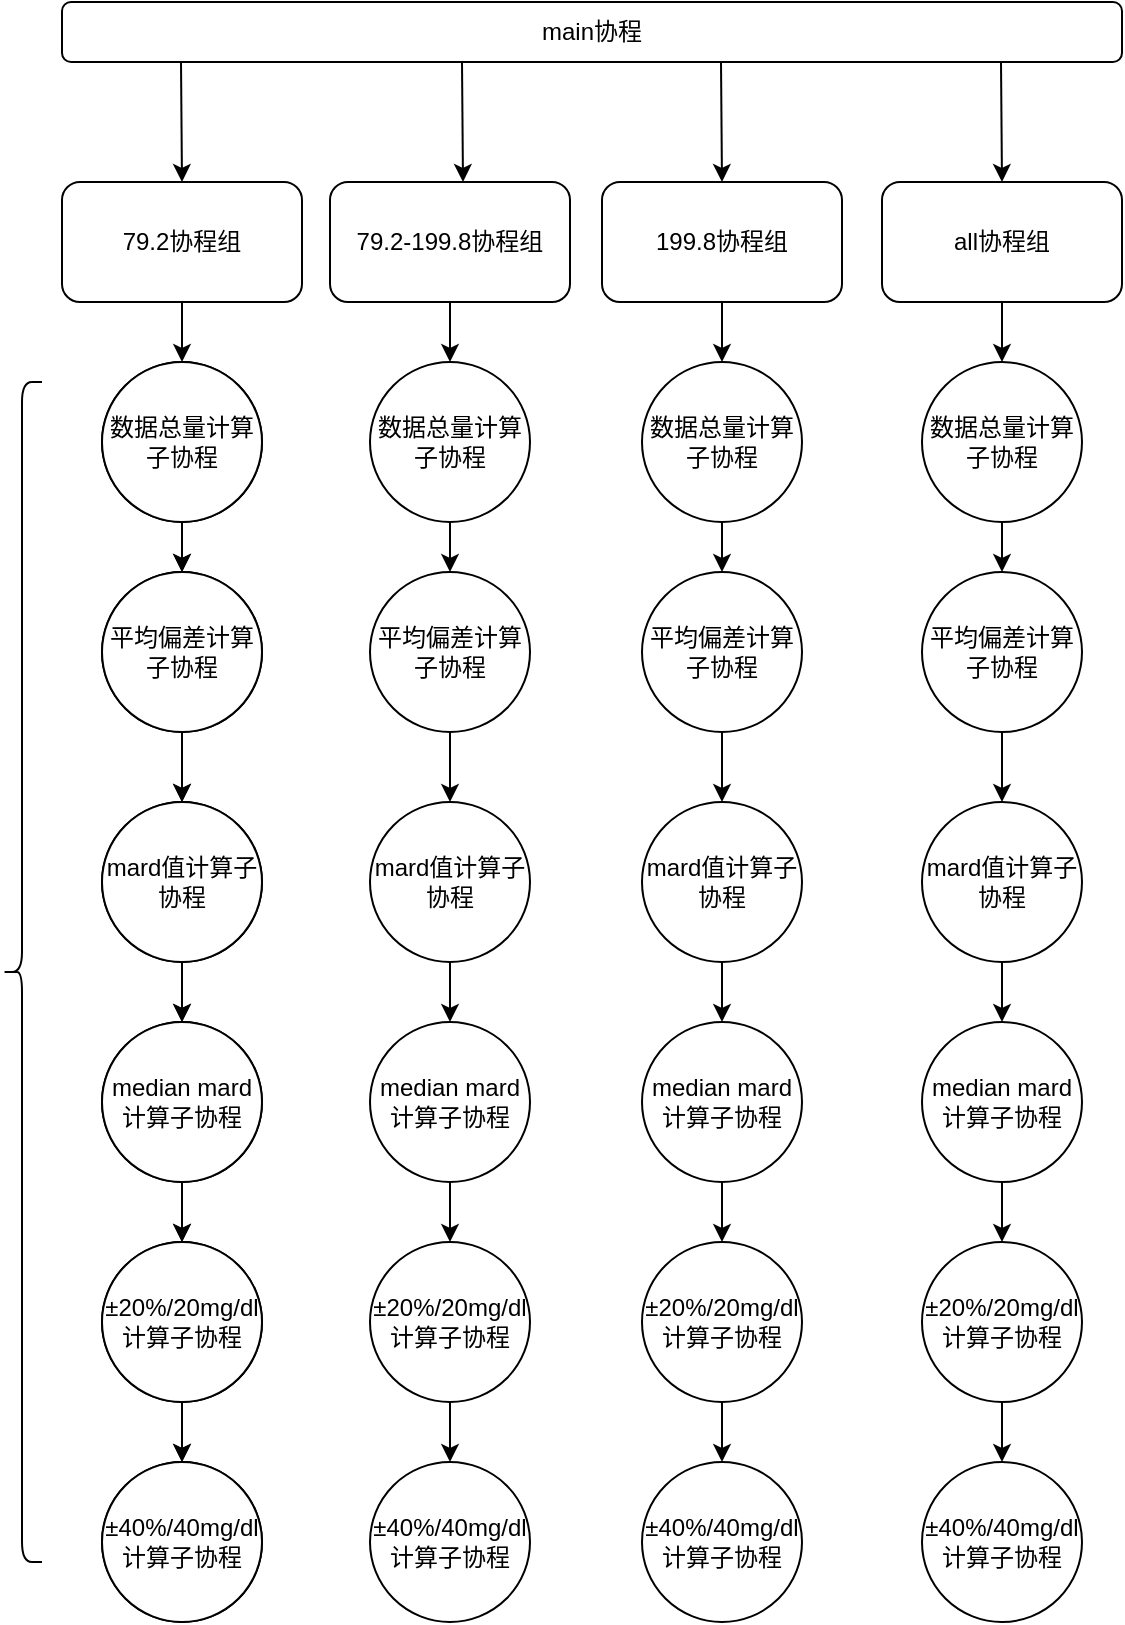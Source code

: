 <mxfile version="22.1.16" type="github">
  <diagram id="C5RBs43oDa-KdzZeNtuy" name="Page-1">
    <mxGraphModel dx="1360" dy="786" grid="1" gridSize="10" guides="1" tooltips="1" connect="1" arrows="1" fold="1" page="1" pageScale="1" pageWidth="827" pageHeight="1169" math="0" shadow="0">
      <root>
        <mxCell id="WIyWlLk6GJQsqaUBKTNV-0" />
        <mxCell id="WIyWlLk6GJQsqaUBKTNV-1" parent="WIyWlLk6GJQsqaUBKTNV-0" />
        <mxCell id="peSS8BjJkWD9wYSKXk7N-2" value="main协程" style="whiteSpace=wrap;html=1;rounded=1;glass=0;strokeWidth=1;shadow=0;" vertex="1" parent="WIyWlLk6GJQsqaUBKTNV-1">
          <mxGeometry x="140" y="80" width="530" height="30" as="geometry" />
        </mxCell>
        <mxCell id="peSS8BjJkWD9wYSKXk7N-28" value="" style="edgeStyle=orthogonalEdgeStyle;rounded=0;orthogonalLoop=1;jettySize=auto;html=1;" edge="1" parent="WIyWlLk6GJQsqaUBKTNV-1" source="peSS8BjJkWD9wYSKXk7N-4" target="peSS8BjJkWD9wYSKXk7N-27">
          <mxGeometry relative="1" as="geometry" />
        </mxCell>
        <mxCell id="peSS8BjJkWD9wYSKXk7N-4" value="79.2协程组" style="whiteSpace=wrap;html=1;rounded=1;glass=0;strokeWidth=1;shadow=0;" vertex="1" parent="WIyWlLk6GJQsqaUBKTNV-1">
          <mxGeometry x="140" y="170" width="120" height="60" as="geometry" />
        </mxCell>
        <mxCell id="peSS8BjJkWD9wYSKXk7N-85" value="" style="edgeStyle=orthogonalEdgeStyle;rounded=0;orthogonalLoop=1;jettySize=auto;html=1;" edge="1" parent="WIyWlLk6GJQsqaUBKTNV-1" source="peSS8BjJkWD9wYSKXk7N-6" target="peSS8BjJkWD9wYSKXk7N-51">
          <mxGeometry relative="1" as="geometry" />
        </mxCell>
        <mxCell id="peSS8BjJkWD9wYSKXk7N-6" value="79.2-199.8协程组" style="whiteSpace=wrap;html=1;rounded=1;glass=0;strokeWidth=1;shadow=0;" vertex="1" parent="WIyWlLk6GJQsqaUBKTNV-1">
          <mxGeometry x="274" y="170" width="120" height="60" as="geometry" />
        </mxCell>
        <mxCell id="peSS8BjJkWD9wYSKXk7N-86" value="" style="edgeStyle=orthogonalEdgeStyle;rounded=0;orthogonalLoop=1;jettySize=auto;html=1;" edge="1" parent="WIyWlLk6GJQsqaUBKTNV-1" source="peSS8BjJkWD9wYSKXk7N-7" target="peSS8BjJkWD9wYSKXk7N-62">
          <mxGeometry relative="1" as="geometry" />
        </mxCell>
        <mxCell id="peSS8BjJkWD9wYSKXk7N-7" value="199.8协程组" style="whiteSpace=wrap;html=1;rounded=1;glass=0;strokeWidth=1;shadow=0;" vertex="1" parent="WIyWlLk6GJQsqaUBKTNV-1">
          <mxGeometry x="410" y="170" width="120" height="60" as="geometry" />
        </mxCell>
        <mxCell id="peSS8BjJkWD9wYSKXk7N-87" value="" style="edgeStyle=orthogonalEdgeStyle;rounded=0;orthogonalLoop=1;jettySize=auto;html=1;" edge="1" parent="WIyWlLk6GJQsqaUBKTNV-1" source="peSS8BjJkWD9wYSKXk7N-8" target="peSS8BjJkWD9wYSKXk7N-84">
          <mxGeometry relative="1" as="geometry" />
        </mxCell>
        <mxCell id="peSS8BjJkWD9wYSKXk7N-8" value="all协程组" style="whiteSpace=wrap;html=1;rounded=1;glass=0;strokeWidth=1;shadow=0;" vertex="1" parent="WIyWlLk6GJQsqaUBKTNV-1">
          <mxGeometry x="550" y="170" width="120" height="60" as="geometry" />
        </mxCell>
        <mxCell id="peSS8BjJkWD9wYSKXk7N-30" value="" style="edgeStyle=orthogonalEdgeStyle;rounded=0;orthogonalLoop=1;jettySize=auto;html=1;" edge="1" parent="WIyWlLk6GJQsqaUBKTNV-1" source="peSS8BjJkWD9wYSKXk7N-27" target="peSS8BjJkWD9wYSKXk7N-29">
          <mxGeometry relative="1" as="geometry" />
        </mxCell>
        <mxCell id="peSS8BjJkWD9wYSKXk7N-27" value="数据总量计算子协程" style="ellipse;whiteSpace=wrap;html=1;rounded=1;glass=0;strokeWidth=1;shadow=0;" vertex="1" parent="WIyWlLk6GJQsqaUBKTNV-1">
          <mxGeometry x="160" y="260" width="80" height="80" as="geometry" />
        </mxCell>
        <mxCell id="peSS8BjJkWD9wYSKXk7N-32" value="" style="edgeStyle=orthogonalEdgeStyle;rounded=0;orthogonalLoop=1;jettySize=auto;html=1;" edge="1" parent="WIyWlLk6GJQsqaUBKTNV-1" source="peSS8BjJkWD9wYSKXk7N-29" target="peSS8BjJkWD9wYSKXk7N-31">
          <mxGeometry relative="1" as="geometry" />
        </mxCell>
        <mxCell id="peSS8BjJkWD9wYSKXk7N-29" value="平均偏差计算子协程" style="ellipse;whiteSpace=wrap;html=1;rounded=1;glass=0;strokeWidth=1;shadow=0;" vertex="1" parent="WIyWlLk6GJQsqaUBKTNV-1">
          <mxGeometry x="160" y="365" width="80" height="80" as="geometry" />
        </mxCell>
        <mxCell id="peSS8BjJkWD9wYSKXk7N-34" value="" style="edgeStyle=orthogonalEdgeStyle;rounded=0;orthogonalLoop=1;jettySize=auto;html=1;" edge="1" parent="WIyWlLk6GJQsqaUBKTNV-1" source="peSS8BjJkWD9wYSKXk7N-31" target="peSS8BjJkWD9wYSKXk7N-33">
          <mxGeometry relative="1" as="geometry" />
        </mxCell>
        <mxCell id="peSS8BjJkWD9wYSKXk7N-31" value="mard值计算子协程" style="ellipse;whiteSpace=wrap;html=1;rounded=1;glass=0;strokeWidth=1;shadow=0;" vertex="1" parent="WIyWlLk6GJQsqaUBKTNV-1">
          <mxGeometry x="160" y="480" width="80" height="80" as="geometry" />
        </mxCell>
        <mxCell id="peSS8BjJkWD9wYSKXk7N-36" value="" style="edgeStyle=orthogonalEdgeStyle;rounded=0;orthogonalLoop=1;jettySize=auto;html=1;" edge="1" parent="WIyWlLk6GJQsqaUBKTNV-1" source="peSS8BjJkWD9wYSKXk7N-33" target="peSS8BjJkWD9wYSKXk7N-35">
          <mxGeometry relative="1" as="geometry" />
        </mxCell>
        <mxCell id="peSS8BjJkWD9wYSKXk7N-33" value="median mard计算子协程" style="ellipse;whiteSpace=wrap;html=1;rounded=1;glass=0;strokeWidth=1;shadow=0;" vertex="1" parent="WIyWlLk6GJQsqaUBKTNV-1">
          <mxGeometry x="160" y="590" width="80" height="80" as="geometry" />
        </mxCell>
        <mxCell id="peSS8BjJkWD9wYSKXk7N-40" value="" style="edgeStyle=orthogonalEdgeStyle;rounded=0;orthogonalLoop=1;jettySize=auto;html=1;" edge="1" parent="WIyWlLk6GJQsqaUBKTNV-1" source="peSS8BjJkWD9wYSKXk7N-35" target="peSS8BjJkWD9wYSKXk7N-39">
          <mxGeometry relative="1" as="geometry" />
        </mxCell>
        <mxCell id="peSS8BjJkWD9wYSKXk7N-35" value="±20%/20mg/dl计算子协程" style="ellipse;whiteSpace=wrap;html=1;rounded=1;glass=0;strokeWidth=1;shadow=0;" vertex="1" parent="WIyWlLk6GJQsqaUBKTNV-1">
          <mxGeometry x="160" y="700" width="80" height="80" as="geometry" />
        </mxCell>
        <mxCell id="peSS8BjJkWD9wYSKXk7N-39" value="±40%/40mg/dl计算子协程" style="ellipse;whiteSpace=wrap;html=1;rounded=1;glass=0;strokeWidth=1;shadow=0;" vertex="1" parent="WIyWlLk6GJQsqaUBKTNV-1">
          <mxGeometry x="160" y="810" width="80" height="80" as="geometry" />
        </mxCell>
        <mxCell id="peSS8BjJkWD9wYSKXk7N-41" value="" style="edgeStyle=orthogonalEdgeStyle;rounded=0;orthogonalLoop=1;jettySize=auto;html=1;" edge="1" source="peSS8BjJkWD9wYSKXk7N-51" target="peSS8BjJkWD9wYSKXk7N-43" parent="WIyWlLk6GJQsqaUBKTNV-1">
          <mxGeometry relative="1" as="geometry" />
        </mxCell>
        <mxCell id="peSS8BjJkWD9wYSKXk7N-42" value="" style="edgeStyle=orthogonalEdgeStyle;rounded=0;orthogonalLoop=1;jettySize=auto;html=1;" edge="1" source="peSS8BjJkWD9wYSKXk7N-43" target="peSS8BjJkWD9wYSKXk7N-45" parent="WIyWlLk6GJQsqaUBKTNV-1">
          <mxGeometry relative="1" as="geometry" />
        </mxCell>
        <mxCell id="peSS8BjJkWD9wYSKXk7N-43" value="平均偏差计算子协程" style="ellipse;whiteSpace=wrap;html=1;rounded=1;glass=0;strokeWidth=1;shadow=0;" vertex="1" parent="WIyWlLk6GJQsqaUBKTNV-1">
          <mxGeometry x="294" y="365" width="80" height="80" as="geometry" />
        </mxCell>
        <mxCell id="peSS8BjJkWD9wYSKXk7N-44" value="" style="edgeStyle=orthogonalEdgeStyle;rounded=0;orthogonalLoop=1;jettySize=auto;html=1;" edge="1" source="peSS8BjJkWD9wYSKXk7N-45" target="peSS8BjJkWD9wYSKXk7N-47" parent="WIyWlLk6GJQsqaUBKTNV-1">
          <mxGeometry relative="1" as="geometry" />
        </mxCell>
        <mxCell id="peSS8BjJkWD9wYSKXk7N-45" value="mard值计算子协程" style="ellipse;whiteSpace=wrap;html=1;rounded=1;glass=0;strokeWidth=1;shadow=0;" vertex="1" parent="WIyWlLk6GJQsqaUBKTNV-1">
          <mxGeometry x="294" y="480" width="80" height="80" as="geometry" />
        </mxCell>
        <mxCell id="peSS8BjJkWD9wYSKXk7N-46" value="" style="edgeStyle=orthogonalEdgeStyle;rounded=0;orthogonalLoop=1;jettySize=auto;html=1;" edge="1" source="peSS8BjJkWD9wYSKXk7N-47" target="peSS8BjJkWD9wYSKXk7N-49" parent="WIyWlLk6GJQsqaUBKTNV-1">
          <mxGeometry relative="1" as="geometry" />
        </mxCell>
        <mxCell id="peSS8BjJkWD9wYSKXk7N-47" value="median mard计算子协程" style="ellipse;whiteSpace=wrap;html=1;rounded=1;glass=0;strokeWidth=1;shadow=0;" vertex="1" parent="WIyWlLk6GJQsqaUBKTNV-1">
          <mxGeometry x="294" y="590" width="80" height="80" as="geometry" />
        </mxCell>
        <mxCell id="peSS8BjJkWD9wYSKXk7N-48" value="" style="edgeStyle=orthogonalEdgeStyle;rounded=0;orthogonalLoop=1;jettySize=auto;html=1;" edge="1" source="peSS8BjJkWD9wYSKXk7N-49" target="peSS8BjJkWD9wYSKXk7N-50" parent="WIyWlLk6GJQsqaUBKTNV-1">
          <mxGeometry relative="1" as="geometry" />
        </mxCell>
        <mxCell id="peSS8BjJkWD9wYSKXk7N-49" value="±20%/20mg/dl计算子协程" style="ellipse;whiteSpace=wrap;html=1;rounded=1;glass=0;strokeWidth=1;shadow=0;" vertex="1" parent="WIyWlLk6GJQsqaUBKTNV-1">
          <mxGeometry x="294" y="700" width="80" height="80" as="geometry" />
        </mxCell>
        <mxCell id="peSS8BjJkWD9wYSKXk7N-50" value="±40%/40mg/dl计算子协程" style="ellipse;whiteSpace=wrap;html=1;rounded=1;glass=0;strokeWidth=1;shadow=0;" vertex="1" parent="WIyWlLk6GJQsqaUBKTNV-1">
          <mxGeometry x="294" y="810" width="80" height="80" as="geometry" />
        </mxCell>
        <mxCell id="peSS8BjJkWD9wYSKXk7N-51" value="数据总量计算子协程" style="ellipse;whiteSpace=wrap;html=1;rounded=1;glass=0;strokeWidth=1;shadow=0;" vertex="1" parent="WIyWlLk6GJQsqaUBKTNV-1">
          <mxGeometry x="294" y="260" width="80" height="80" as="geometry" />
        </mxCell>
        <mxCell id="peSS8BjJkWD9wYSKXk7N-52" value="" style="edgeStyle=orthogonalEdgeStyle;rounded=0;orthogonalLoop=1;jettySize=auto;html=1;" edge="1" source="peSS8BjJkWD9wYSKXk7N-62" target="peSS8BjJkWD9wYSKXk7N-54" parent="WIyWlLk6GJQsqaUBKTNV-1">
          <mxGeometry relative="1" as="geometry" />
        </mxCell>
        <mxCell id="peSS8BjJkWD9wYSKXk7N-53" value="" style="edgeStyle=orthogonalEdgeStyle;rounded=0;orthogonalLoop=1;jettySize=auto;html=1;" edge="1" source="peSS8BjJkWD9wYSKXk7N-54" target="peSS8BjJkWD9wYSKXk7N-56" parent="WIyWlLk6GJQsqaUBKTNV-1">
          <mxGeometry relative="1" as="geometry" />
        </mxCell>
        <mxCell id="peSS8BjJkWD9wYSKXk7N-54" value="平均偏差计算子协程" style="ellipse;whiteSpace=wrap;html=1;rounded=1;glass=0;strokeWidth=1;shadow=0;" vertex="1" parent="WIyWlLk6GJQsqaUBKTNV-1">
          <mxGeometry x="430" y="365" width="80" height="80" as="geometry" />
        </mxCell>
        <mxCell id="peSS8BjJkWD9wYSKXk7N-55" value="" style="edgeStyle=orthogonalEdgeStyle;rounded=0;orthogonalLoop=1;jettySize=auto;html=1;" edge="1" source="peSS8BjJkWD9wYSKXk7N-56" target="peSS8BjJkWD9wYSKXk7N-58" parent="WIyWlLk6GJQsqaUBKTNV-1">
          <mxGeometry relative="1" as="geometry" />
        </mxCell>
        <mxCell id="peSS8BjJkWD9wYSKXk7N-56" value="mard值计算子协程" style="ellipse;whiteSpace=wrap;html=1;rounded=1;glass=0;strokeWidth=1;shadow=0;" vertex="1" parent="WIyWlLk6GJQsqaUBKTNV-1">
          <mxGeometry x="430" y="480" width="80" height="80" as="geometry" />
        </mxCell>
        <mxCell id="peSS8BjJkWD9wYSKXk7N-57" value="" style="edgeStyle=orthogonalEdgeStyle;rounded=0;orthogonalLoop=1;jettySize=auto;html=1;" edge="1" source="peSS8BjJkWD9wYSKXk7N-58" target="peSS8BjJkWD9wYSKXk7N-60" parent="WIyWlLk6GJQsqaUBKTNV-1">
          <mxGeometry relative="1" as="geometry" />
        </mxCell>
        <mxCell id="peSS8BjJkWD9wYSKXk7N-58" value="median mard计算子协程" style="ellipse;whiteSpace=wrap;html=1;rounded=1;glass=0;strokeWidth=1;shadow=0;" vertex="1" parent="WIyWlLk6GJQsqaUBKTNV-1">
          <mxGeometry x="430" y="590" width="80" height="80" as="geometry" />
        </mxCell>
        <mxCell id="peSS8BjJkWD9wYSKXk7N-59" value="" style="edgeStyle=orthogonalEdgeStyle;rounded=0;orthogonalLoop=1;jettySize=auto;html=1;" edge="1" source="peSS8BjJkWD9wYSKXk7N-60" target="peSS8BjJkWD9wYSKXk7N-61" parent="WIyWlLk6GJQsqaUBKTNV-1">
          <mxGeometry relative="1" as="geometry" />
        </mxCell>
        <mxCell id="peSS8BjJkWD9wYSKXk7N-60" value="±20%/20mg/dl计算子协程" style="ellipse;whiteSpace=wrap;html=1;rounded=1;glass=0;strokeWidth=1;shadow=0;" vertex="1" parent="WIyWlLk6GJQsqaUBKTNV-1">
          <mxGeometry x="430" y="700" width="80" height="80" as="geometry" />
        </mxCell>
        <mxCell id="peSS8BjJkWD9wYSKXk7N-61" value="±40%/40mg/dl计算子协程" style="ellipse;whiteSpace=wrap;html=1;rounded=1;glass=0;strokeWidth=1;shadow=0;" vertex="1" parent="WIyWlLk6GJQsqaUBKTNV-1">
          <mxGeometry x="430" y="810" width="80" height="80" as="geometry" />
        </mxCell>
        <mxCell id="peSS8BjJkWD9wYSKXk7N-62" value="数据总量计算子协程" style="ellipse;whiteSpace=wrap;html=1;rounded=1;glass=0;strokeWidth=1;shadow=0;" vertex="1" parent="WIyWlLk6GJQsqaUBKTNV-1">
          <mxGeometry x="430" y="260" width="80" height="80" as="geometry" />
        </mxCell>
        <mxCell id="peSS8BjJkWD9wYSKXk7N-63" value="" style="edgeStyle=orthogonalEdgeStyle;rounded=0;orthogonalLoop=1;jettySize=auto;html=1;" edge="1" parent="WIyWlLk6GJQsqaUBKTNV-1" source="peSS8BjJkWD9wYSKXk7N-64" target="peSS8BjJkWD9wYSKXk7N-66">
          <mxGeometry relative="1" as="geometry" />
        </mxCell>
        <mxCell id="peSS8BjJkWD9wYSKXk7N-64" value="数据总量计算子协程" style="ellipse;whiteSpace=wrap;html=1;rounded=1;glass=0;strokeWidth=1;shadow=0;" vertex="1" parent="WIyWlLk6GJQsqaUBKTNV-1">
          <mxGeometry x="160" y="260" width="80" height="80" as="geometry" />
        </mxCell>
        <mxCell id="peSS8BjJkWD9wYSKXk7N-65" value="" style="edgeStyle=orthogonalEdgeStyle;rounded=0;orthogonalLoop=1;jettySize=auto;html=1;" edge="1" parent="WIyWlLk6GJQsqaUBKTNV-1" source="peSS8BjJkWD9wYSKXk7N-66" target="peSS8BjJkWD9wYSKXk7N-68">
          <mxGeometry relative="1" as="geometry" />
        </mxCell>
        <mxCell id="peSS8BjJkWD9wYSKXk7N-66" value="平均偏差计算子协程" style="ellipse;whiteSpace=wrap;html=1;rounded=1;glass=0;strokeWidth=1;shadow=0;" vertex="1" parent="WIyWlLk6GJQsqaUBKTNV-1">
          <mxGeometry x="160" y="365" width="80" height="80" as="geometry" />
        </mxCell>
        <mxCell id="peSS8BjJkWD9wYSKXk7N-67" value="" style="edgeStyle=orthogonalEdgeStyle;rounded=0;orthogonalLoop=1;jettySize=auto;html=1;" edge="1" parent="WIyWlLk6GJQsqaUBKTNV-1" source="peSS8BjJkWD9wYSKXk7N-68" target="peSS8BjJkWD9wYSKXk7N-70">
          <mxGeometry relative="1" as="geometry" />
        </mxCell>
        <mxCell id="peSS8BjJkWD9wYSKXk7N-68" value="mard值计算子协程" style="ellipse;whiteSpace=wrap;html=1;rounded=1;glass=0;strokeWidth=1;shadow=0;" vertex="1" parent="WIyWlLk6GJQsqaUBKTNV-1">
          <mxGeometry x="160" y="480" width="80" height="80" as="geometry" />
        </mxCell>
        <mxCell id="peSS8BjJkWD9wYSKXk7N-69" value="" style="edgeStyle=orthogonalEdgeStyle;rounded=0;orthogonalLoop=1;jettySize=auto;html=1;" edge="1" parent="WIyWlLk6GJQsqaUBKTNV-1" source="peSS8BjJkWD9wYSKXk7N-70" target="peSS8BjJkWD9wYSKXk7N-72">
          <mxGeometry relative="1" as="geometry" />
        </mxCell>
        <mxCell id="peSS8BjJkWD9wYSKXk7N-70" value="median mard计算子协程" style="ellipse;whiteSpace=wrap;html=1;rounded=1;glass=0;strokeWidth=1;shadow=0;" vertex="1" parent="WIyWlLk6GJQsqaUBKTNV-1">
          <mxGeometry x="160" y="590" width="80" height="80" as="geometry" />
        </mxCell>
        <mxCell id="peSS8BjJkWD9wYSKXk7N-71" value="" style="edgeStyle=orthogonalEdgeStyle;rounded=0;orthogonalLoop=1;jettySize=auto;html=1;" edge="1" parent="WIyWlLk6GJQsqaUBKTNV-1" source="peSS8BjJkWD9wYSKXk7N-72" target="peSS8BjJkWD9wYSKXk7N-73">
          <mxGeometry relative="1" as="geometry" />
        </mxCell>
        <mxCell id="peSS8BjJkWD9wYSKXk7N-72" value="±20%/20mg/dl计算子协程" style="ellipse;whiteSpace=wrap;html=1;rounded=1;glass=0;strokeWidth=1;shadow=0;" vertex="1" parent="WIyWlLk6GJQsqaUBKTNV-1">
          <mxGeometry x="160" y="700" width="80" height="80" as="geometry" />
        </mxCell>
        <mxCell id="peSS8BjJkWD9wYSKXk7N-73" value="±40%/40mg/dl计算子协程" style="ellipse;whiteSpace=wrap;html=1;rounded=1;glass=0;strokeWidth=1;shadow=0;" vertex="1" parent="WIyWlLk6GJQsqaUBKTNV-1">
          <mxGeometry x="160" y="810" width="80" height="80" as="geometry" />
        </mxCell>
        <mxCell id="peSS8BjJkWD9wYSKXk7N-74" value="" style="edgeStyle=orthogonalEdgeStyle;rounded=0;orthogonalLoop=1;jettySize=auto;html=1;" edge="1" source="peSS8BjJkWD9wYSKXk7N-84" target="peSS8BjJkWD9wYSKXk7N-76" parent="WIyWlLk6GJQsqaUBKTNV-1">
          <mxGeometry relative="1" as="geometry" />
        </mxCell>
        <mxCell id="peSS8BjJkWD9wYSKXk7N-75" value="" style="edgeStyle=orthogonalEdgeStyle;rounded=0;orthogonalLoop=1;jettySize=auto;html=1;" edge="1" source="peSS8BjJkWD9wYSKXk7N-76" target="peSS8BjJkWD9wYSKXk7N-78" parent="WIyWlLk6GJQsqaUBKTNV-1">
          <mxGeometry relative="1" as="geometry" />
        </mxCell>
        <mxCell id="peSS8BjJkWD9wYSKXk7N-76" value="平均偏差计算子协程" style="ellipse;whiteSpace=wrap;html=1;rounded=1;glass=0;strokeWidth=1;shadow=0;" vertex="1" parent="WIyWlLk6GJQsqaUBKTNV-1">
          <mxGeometry x="570" y="365" width="80" height="80" as="geometry" />
        </mxCell>
        <mxCell id="peSS8BjJkWD9wYSKXk7N-77" value="" style="edgeStyle=orthogonalEdgeStyle;rounded=0;orthogonalLoop=1;jettySize=auto;html=1;" edge="1" source="peSS8BjJkWD9wYSKXk7N-78" target="peSS8BjJkWD9wYSKXk7N-80" parent="WIyWlLk6GJQsqaUBKTNV-1">
          <mxGeometry relative="1" as="geometry" />
        </mxCell>
        <mxCell id="peSS8BjJkWD9wYSKXk7N-78" value="mard值计算子协程" style="ellipse;whiteSpace=wrap;html=1;rounded=1;glass=0;strokeWidth=1;shadow=0;" vertex="1" parent="WIyWlLk6GJQsqaUBKTNV-1">
          <mxGeometry x="570" y="480" width="80" height="80" as="geometry" />
        </mxCell>
        <mxCell id="peSS8BjJkWD9wYSKXk7N-79" value="" style="edgeStyle=orthogonalEdgeStyle;rounded=0;orthogonalLoop=1;jettySize=auto;html=1;" edge="1" source="peSS8BjJkWD9wYSKXk7N-80" target="peSS8BjJkWD9wYSKXk7N-82" parent="WIyWlLk6GJQsqaUBKTNV-1">
          <mxGeometry relative="1" as="geometry" />
        </mxCell>
        <mxCell id="peSS8BjJkWD9wYSKXk7N-80" value="median mard计算子协程" style="ellipse;whiteSpace=wrap;html=1;rounded=1;glass=0;strokeWidth=1;shadow=0;" vertex="1" parent="WIyWlLk6GJQsqaUBKTNV-1">
          <mxGeometry x="570" y="590" width="80" height="80" as="geometry" />
        </mxCell>
        <mxCell id="peSS8BjJkWD9wYSKXk7N-81" value="" style="edgeStyle=orthogonalEdgeStyle;rounded=0;orthogonalLoop=1;jettySize=auto;html=1;" edge="1" source="peSS8BjJkWD9wYSKXk7N-82" target="peSS8BjJkWD9wYSKXk7N-83" parent="WIyWlLk6GJQsqaUBKTNV-1">
          <mxGeometry relative="1" as="geometry" />
        </mxCell>
        <mxCell id="peSS8BjJkWD9wYSKXk7N-82" value="±20%/20mg/dl计算子协程" style="ellipse;whiteSpace=wrap;html=1;rounded=1;glass=0;strokeWidth=1;shadow=0;" vertex="1" parent="WIyWlLk6GJQsqaUBKTNV-1">
          <mxGeometry x="570" y="700" width="80" height="80" as="geometry" />
        </mxCell>
        <mxCell id="peSS8BjJkWD9wYSKXk7N-83" value="±40%/40mg/dl计算子协程" style="ellipse;whiteSpace=wrap;html=1;rounded=1;glass=0;strokeWidth=1;shadow=0;" vertex="1" parent="WIyWlLk6GJQsqaUBKTNV-1">
          <mxGeometry x="570" y="810" width="80" height="80" as="geometry" />
        </mxCell>
        <mxCell id="peSS8BjJkWD9wYSKXk7N-84" value="数据总量计算子协程" style="ellipse;whiteSpace=wrap;html=1;rounded=1;glass=0;strokeWidth=1;shadow=0;" vertex="1" parent="WIyWlLk6GJQsqaUBKTNV-1">
          <mxGeometry x="570" y="260" width="80" height="80" as="geometry" />
        </mxCell>
        <mxCell id="peSS8BjJkWD9wYSKXk7N-88" value="" style="endArrow=classic;html=1;rounded=0;entryX=0.5;entryY=0;entryDx=0;entryDy=0;" edge="1" parent="WIyWlLk6GJQsqaUBKTNV-1" target="peSS8BjJkWD9wYSKXk7N-4">
          <mxGeometry width="50" height="50" relative="1" as="geometry">
            <mxPoint x="199.5" y="110" as="sourcePoint" />
            <mxPoint x="199.5" y="160" as="targetPoint" />
          </mxGeometry>
        </mxCell>
        <mxCell id="peSS8BjJkWD9wYSKXk7N-89" value="" style="endArrow=classic;html=1;rounded=0;entryX=0.5;entryY=0;entryDx=0;entryDy=0;" edge="1" parent="WIyWlLk6GJQsqaUBKTNV-1">
          <mxGeometry width="50" height="50" relative="1" as="geometry">
            <mxPoint x="340" y="110" as="sourcePoint" />
            <mxPoint x="340.5" y="170" as="targetPoint" />
          </mxGeometry>
        </mxCell>
        <mxCell id="peSS8BjJkWD9wYSKXk7N-90" value="" style="endArrow=classic;html=1;rounded=0;entryX=0.5;entryY=0;entryDx=0;entryDy=0;" edge="1" parent="WIyWlLk6GJQsqaUBKTNV-1">
          <mxGeometry width="50" height="50" relative="1" as="geometry">
            <mxPoint x="469.5" y="110" as="sourcePoint" />
            <mxPoint x="470" y="170" as="targetPoint" />
          </mxGeometry>
        </mxCell>
        <mxCell id="peSS8BjJkWD9wYSKXk7N-91" value="" style="endArrow=classic;html=1;rounded=0;entryX=0.5;entryY=0;entryDx=0;entryDy=0;" edge="1" parent="WIyWlLk6GJQsqaUBKTNV-1">
          <mxGeometry width="50" height="50" relative="1" as="geometry">
            <mxPoint x="609.5" y="110" as="sourcePoint" />
            <mxPoint x="610" y="170" as="targetPoint" />
          </mxGeometry>
        </mxCell>
        <mxCell id="peSS8BjJkWD9wYSKXk7N-92" value="" style="shape=curlyBracket;whiteSpace=wrap;html=1;rounded=1;labelPosition=left;verticalLabelPosition=middle;align=right;verticalAlign=middle;" vertex="1" parent="WIyWlLk6GJQsqaUBKTNV-1">
          <mxGeometry x="110" y="270" width="20" height="590" as="geometry" />
        </mxCell>
      </root>
    </mxGraphModel>
  </diagram>
</mxfile>
